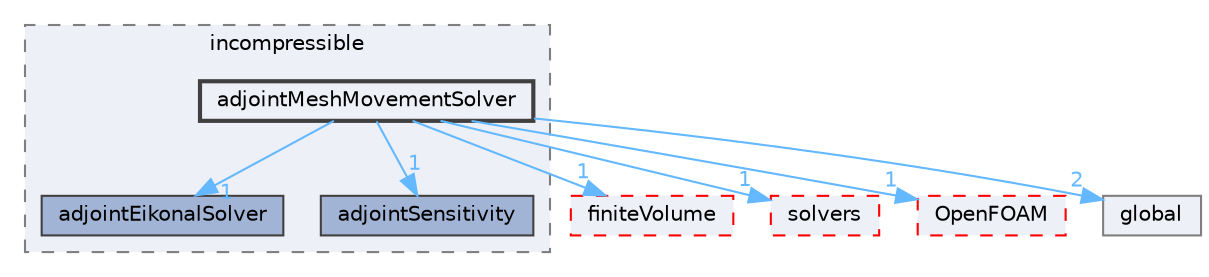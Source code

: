 digraph "src/optimisation/adjointOptimisation/adjoint/optimisation/adjointSensitivity/incompressible/adjointMeshMovementSolver"
{
 // LATEX_PDF_SIZE
  bgcolor="transparent";
  edge [fontname=Helvetica,fontsize=10,labelfontname=Helvetica,labelfontsize=10];
  node [fontname=Helvetica,fontsize=10,shape=box,height=0.2,width=0.4];
  compound=true
  subgraph clusterdir_2b473d201aab52bb890a8b3370c59272 {
    graph [ bgcolor="#edf0f7", pencolor="grey50", label="incompressible", fontname=Helvetica,fontsize=10 style="filled,dashed", URL="dir_2b473d201aab52bb890a8b3370c59272.html",tooltip=""]
  dir_2e016391dee912ecb8414429fd8311b6 [label="adjointEikonalSolver", fillcolor="#a2b4d6", color="grey25", style="filled", URL="dir_2e016391dee912ecb8414429fd8311b6.html",tooltip=""];
  dir_c9975b67581c2da6d7f831922d1c5844 [label="adjointSensitivity", fillcolor="#a2b4d6", color="grey25", style="filled", URL="dir_c9975b67581c2da6d7f831922d1c5844.html",tooltip=""];
  dir_c89b99caaf09c90793150a96db56d7e4 [label="adjointMeshMovementSolver", fillcolor="#edf0f7", color="grey25", style="filled,bold", URL="dir_c89b99caaf09c90793150a96db56d7e4.html",tooltip=""];
  }
  dir_9bd15774b555cf7259a6fa18f99fe99b [label="finiteVolume", fillcolor="#edf0f7", color="red", style="filled,dashed", URL="dir_9bd15774b555cf7259a6fa18f99fe99b.html",tooltip=""];
  dir_f1ea2e00111d8324be054b4e32e6ee53 [label="solvers", fillcolor="#edf0f7", color="red", style="filled,dashed", URL="dir_f1ea2e00111d8324be054b4e32e6ee53.html",tooltip=""];
  dir_c5473ff19b20e6ec4dfe5c310b3778a8 [label="OpenFOAM", fillcolor="#edf0f7", color="red", style="filled,dashed", URL="dir_c5473ff19b20e6ec4dfe5c310b3778a8.html",tooltip=""];
  dir_dd56dc4c5f6c51768e20e60d3fce2a94 [label="global", fillcolor="#edf0f7", color="grey50", style="filled", URL="dir_dd56dc4c5f6c51768e20e60d3fce2a94.html",tooltip=""];
  dir_c89b99caaf09c90793150a96db56d7e4->dir_2e016391dee912ecb8414429fd8311b6 [headlabel="1", labeldistance=1.5 headhref="dir_000044_000034.html" href="dir_000044_000034.html" color="steelblue1" fontcolor="steelblue1"];
  dir_c89b99caaf09c90793150a96db56d7e4->dir_9bd15774b555cf7259a6fa18f99fe99b [headlabel="1", labeldistance=1.5 headhref="dir_000044_001387.html" href="dir_000044_001387.html" color="steelblue1" fontcolor="steelblue1"];
  dir_c89b99caaf09c90793150a96db56d7e4->dir_c5473ff19b20e6ec4dfe5c310b3778a8 [headlabel="1", labeldistance=1.5 headhref="dir_000044_002695.html" href="dir_000044_002695.html" color="steelblue1" fontcolor="steelblue1"];
  dir_c89b99caaf09c90793150a96db56d7e4->dir_c9975b67581c2da6d7f831922d1c5844 [headlabel="1", labeldistance=1.5 headhref="dir_000044_000061.html" href="dir_000044_000061.html" color="steelblue1" fontcolor="steelblue1"];
  dir_c89b99caaf09c90793150a96db56d7e4->dir_dd56dc4c5f6c51768e20e60d3fce2a94 [headlabel="2", labeldistance=1.5 headhref="dir_000044_001646.html" href="dir_000044_001646.html" color="steelblue1" fontcolor="steelblue1"];
  dir_c89b99caaf09c90793150a96db56d7e4->dir_f1ea2e00111d8324be054b4e32e6ee53 [headlabel="1", labeldistance=1.5 headhref="dir_000044_003659.html" href="dir_000044_003659.html" color="steelblue1" fontcolor="steelblue1"];
}
